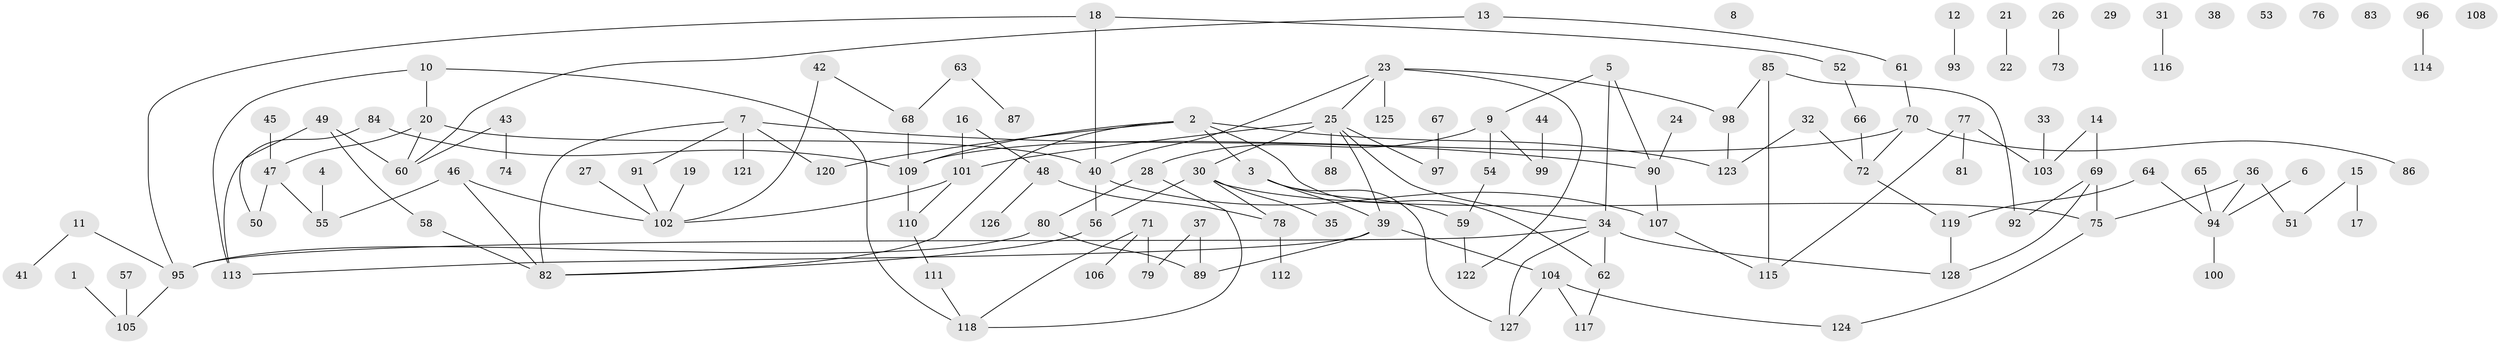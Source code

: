 // coarse degree distribution, {1: 0.3146067415730337, 0: 0.07865168539325842, 2: 0.24719101123595505, 3: 0.15730337078651685, 5: 0.07865168539325842, 4: 0.0898876404494382, 10: 0.011235955056179775, 7: 0.011235955056179775, 14: 0.011235955056179775}
// Generated by graph-tools (version 1.1) at 2025/42/03/04/25 21:42:58]
// undirected, 128 vertices, 153 edges
graph export_dot {
graph [start="1"]
  node [color=gray90,style=filled];
  1;
  2;
  3;
  4;
  5;
  6;
  7;
  8;
  9;
  10;
  11;
  12;
  13;
  14;
  15;
  16;
  17;
  18;
  19;
  20;
  21;
  22;
  23;
  24;
  25;
  26;
  27;
  28;
  29;
  30;
  31;
  32;
  33;
  34;
  35;
  36;
  37;
  38;
  39;
  40;
  41;
  42;
  43;
  44;
  45;
  46;
  47;
  48;
  49;
  50;
  51;
  52;
  53;
  54;
  55;
  56;
  57;
  58;
  59;
  60;
  61;
  62;
  63;
  64;
  65;
  66;
  67;
  68;
  69;
  70;
  71;
  72;
  73;
  74;
  75;
  76;
  77;
  78;
  79;
  80;
  81;
  82;
  83;
  84;
  85;
  86;
  87;
  88;
  89;
  90;
  91;
  92;
  93;
  94;
  95;
  96;
  97;
  98;
  99;
  100;
  101;
  102;
  103;
  104;
  105;
  106;
  107;
  108;
  109;
  110;
  111;
  112;
  113;
  114;
  115;
  116;
  117;
  118;
  119;
  120;
  121;
  122;
  123;
  124;
  125;
  126;
  127;
  128;
  1 -- 105;
  2 -- 3;
  2 -- 62;
  2 -- 82;
  2 -- 109;
  2 -- 120;
  2 -- 123;
  3 -- 39;
  3 -- 59;
  3 -- 127;
  4 -- 55;
  5 -- 9;
  5 -- 34;
  5 -- 90;
  6 -- 94;
  7 -- 82;
  7 -- 90;
  7 -- 91;
  7 -- 120;
  7 -- 121;
  9 -- 28;
  9 -- 54;
  9 -- 99;
  10 -- 20;
  10 -- 113;
  10 -- 118;
  11 -- 41;
  11 -- 95;
  12 -- 93;
  13 -- 60;
  13 -- 61;
  14 -- 69;
  14 -- 103;
  15 -- 17;
  15 -- 51;
  16 -- 48;
  16 -- 101;
  18 -- 40;
  18 -- 52;
  18 -- 95;
  19 -- 102;
  20 -- 40;
  20 -- 47;
  20 -- 60;
  21 -- 22;
  23 -- 25;
  23 -- 40;
  23 -- 98;
  23 -- 122;
  23 -- 125;
  24 -- 90;
  25 -- 30;
  25 -- 34;
  25 -- 39;
  25 -- 88;
  25 -- 97;
  25 -- 101;
  26 -- 73;
  27 -- 102;
  28 -- 80;
  28 -- 118;
  30 -- 35;
  30 -- 56;
  30 -- 75;
  30 -- 78;
  31 -- 116;
  32 -- 72;
  32 -- 123;
  33 -- 103;
  34 -- 62;
  34 -- 95;
  34 -- 127;
  34 -- 128;
  36 -- 51;
  36 -- 75;
  36 -- 94;
  37 -- 79;
  37 -- 89;
  39 -- 89;
  39 -- 104;
  39 -- 113;
  40 -- 56;
  40 -- 107;
  42 -- 68;
  42 -- 102;
  43 -- 60;
  43 -- 74;
  44 -- 99;
  45 -- 47;
  46 -- 55;
  46 -- 82;
  46 -- 102;
  47 -- 50;
  47 -- 55;
  48 -- 78;
  48 -- 126;
  49 -- 50;
  49 -- 58;
  49 -- 60;
  52 -- 66;
  54 -- 59;
  56 -- 82;
  57 -- 105;
  58 -- 82;
  59 -- 122;
  61 -- 70;
  62 -- 117;
  63 -- 68;
  63 -- 87;
  64 -- 94;
  64 -- 119;
  65 -- 94;
  66 -- 72;
  67 -- 97;
  68 -- 109;
  69 -- 75;
  69 -- 92;
  69 -- 128;
  70 -- 72;
  70 -- 86;
  70 -- 109;
  71 -- 79;
  71 -- 106;
  71 -- 118;
  72 -- 119;
  75 -- 124;
  77 -- 81;
  77 -- 103;
  77 -- 115;
  78 -- 112;
  80 -- 89;
  80 -- 95;
  84 -- 109;
  84 -- 113;
  85 -- 92;
  85 -- 98;
  85 -- 115;
  90 -- 107;
  91 -- 102;
  94 -- 100;
  95 -- 105;
  96 -- 114;
  98 -- 123;
  101 -- 102;
  101 -- 110;
  104 -- 117;
  104 -- 124;
  104 -- 127;
  107 -- 115;
  109 -- 110;
  110 -- 111;
  111 -- 118;
  119 -- 128;
}
